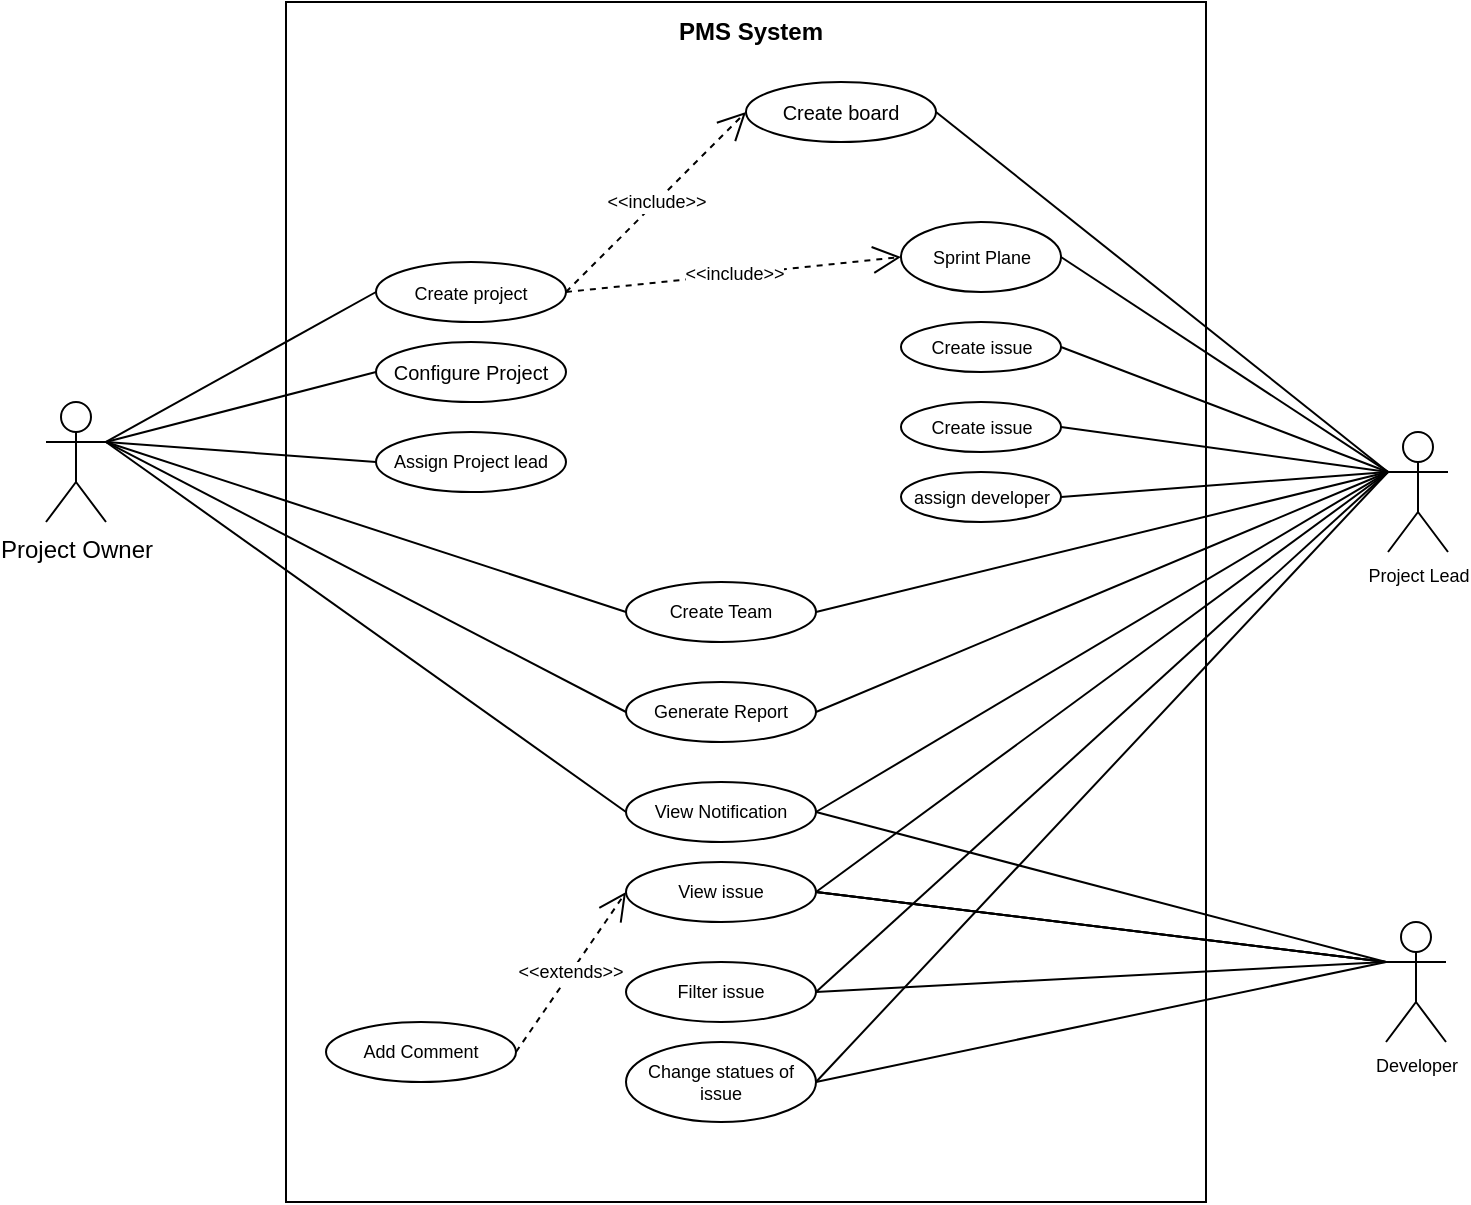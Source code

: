 <mxfile version="20.8.11" type="device"><diagram name="Page-1" id="WvVQZ-FhuO5bQIFfpucJ"><mxGraphModel dx="778" dy="1386" grid="1" gridSize="10" guides="1" tooltips="1" connect="1" arrows="1" fold="1" page="1" pageScale="1" pageWidth="850" pageHeight="1100" math="0" shadow="0"><root><mxCell id="0"/><mxCell id="1" parent="0"/><mxCell id="75FetnplXM78E026yVvk-1" value="" style="rounded=0;whiteSpace=wrap;html=1;" parent="1" vertex="1"><mxGeometry x="180" y="-90" width="460" height="600" as="geometry"/></mxCell><mxCell id="75FetnplXM78E026yVvk-8" value="Project Owner" style="shape=umlActor;verticalLabelPosition=bottom;verticalAlign=top;html=1;" parent="1" vertex="1"><mxGeometry x="60" y="110" width="30" height="60" as="geometry"/></mxCell><mxCell id="75FetnplXM78E026yVvk-10" value="&lt;font style=&quot;font-size: 9px;&quot;&gt;Create project&lt;/font&gt;" style="ellipse;whiteSpace=wrap;html=1;" parent="1" vertex="1"><mxGeometry x="225" y="40" width="95" height="30" as="geometry"/></mxCell><mxCell id="75FetnplXM78E026yVvk-11" value="&lt;font size=&quot;1&quot;&gt;Configure Project&lt;/font&gt;" style="ellipse;whiteSpace=wrap;html=1;" parent="1" vertex="1"><mxGeometry x="225" y="80" width="95" height="30" as="geometry"/></mxCell><mxCell id="75FetnplXM78E026yVvk-14" value="Assign Project lead" style="ellipse;whiteSpace=wrap;html=1;fontSize=9;" parent="1" vertex="1"><mxGeometry x="225" y="125" width="95" height="30" as="geometry"/></mxCell><mxCell id="75FetnplXM78E026yVvk-16" value="Create Team" style="ellipse;whiteSpace=wrap;html=1;fontSize=9;" parent="1" vertex="1"><mxGeometry x="350" y="200" width="95" height="30" as="geometry"/></mxCell><mxCell id="75FetnplXM78E026yVvk-17" value="Generate Report" style="ellipse;whiteSpace=wrap;html=1;fontSize=9;" parent="1" vertex="1"><mxGeometry x="350" y="250" width="95" height="30" as="geometry"/></mxCell><mxCell id="75FetnplXM78E026yVvk-19" value="" style="endArrow=none;html=1;rounded=0;fontSize=9;entryX=0;entryY=0.5;entryDx=0;entryDy=0;exitX=1;exitY=0.333;exitDx=0;exitDy=0;exitPerimeter=0;" parent="1" source="75FetnplXM78E026yVvk-8" target="75FetnplXM78E026yVvk-10" edge="1"><mxGeometry width="50" height="50" relative="1" as="geometry"><mxPoint x="320" y="200" as="sourcePoint"/><mxPoint x="370" y="150" as="targetPoint"/></mxGeometry></mxCell><mxCell id="75FetnplXM78E026yVvk-20" value="" style="endArrow=none;html=1;rounded=0;fontSize=9;entryX=0;entryY=0.5;entryDx=0;entryDy=0;exitX=1;exitY=0.333;exitDx=0;exitDy=0;exitPerimeter=0;" parent="1" source="75FetnplXM78E026yVvk-8" target="75FetnplXM78E026yVvk-11" edge="1"><mxGeometry width="50" height="50" relative="1" as="geometry"><mxPoint x="320" y="200" as="sourcePoint"/><mxPoint x="370" y="150" as="targetPoint"/></mxGeometry></mxCell><mxCell id="75FetnplXM78E026yVvk-21" value="" style="endArrow=none;html=1;rounded=0;fontSize=9;entryX=0;entryY=0.5;entryDx=0;entryDy=0;exitX=1;exitY=0.333;exitDx=0;exitDy=0;exitPerimeter=0;" parent="1" source="75FetnplXM78E026yVvk-8" target="75FetnplXM78E026yVvk-14" edge="1"><mxGeometry width="50" height="50" relative="1" as="geometry"><mxPoint x="320" y="200" as="sourcePoint"/><mxPoint x="370" y="150" as="targetPoint"/></mxGeometry></mxCell><mxCell id="75FetnplXM78E026yVvk-22" value="" style="endArrow=none;html=1;rounded=0;fontSize=9;entryX=0;entryY=0.5;entryDx=0;entryDy=0;exitX=1;exitY=0.333;exitDx=0;exitDy=0;exitPerimeter=0;" parent="1" source="75FetnplXM78E026yVvk-8" target="75FetnplXM78E026yVvk-16" edge="1"><mxGeometry width="50" height="50" relative="1" as="geometry"><mxPoint x="320" y="200" as="sourcePoint"/><mxPoint x="370" y="150" as="targetPoint"/></mxGeometry></mxCell><mxCell id="75FetnplXM78E026yVvk-23" value="" style="endArrow=none;html=1;rounded=0;fontSize=9;entryX=0;entryY=0.5;entryDx=0;entryDy=0;exitX=1;exitY=0.333;exitDx=0;exitDy=0;exitPerimeter=0;" parent="1" source="75FetnplXM78E026yVvk-8" target="75FetnplXM78E026yVvk-17" edge="1"><mxGeometry width="50" height="50" relative="1" as="geometry"><mxPoint x="320" y="200" as="sourcePoint"/><mxPoint x="370" y="150" as="targetPoint"/></mxGeometry></mxCell><mxCell id="75FetnplXM78E026yVvk-25" value="Project Lead" style="shape=umlActor;verticalLabelPosition=bottom;verticalAlign=top;html=1;outlineConnect=0;fontSize=9;" parent="1" vertex="1"><mxGeometry x="731" y="125" width="30" height="60" as="geometry"/></mxCell><mxCell id="75FetnplXM78E026yVvk-26" value="Sprint Plane" style="ellipse;whiteSpace=wrap;html=1;fontSize=9;" parent="1" vertex="1"><mxGeometry x="487.5" y="20" width="80" height="35" as="geometry"/></mxCell><mxCell id="75FetnplXM78E026yVvk-29" value="Create issue" style="ellipse;whiteSpace=wrap;html=1;fontSize=9;" parent="1" vertex="1"><mxGeometry x="487.5" y="70" width="80" height="25" as="geometry"/></mxCell><mxCell id="75FetnplXM78E026yVvk-34" value="&lt;font size=&quot;1&quot;&gt;Create board&lt;/font&gt;" style="ellipse;whiteSpace=wrap;html=1;" parent="1" vertex="1"><mxGeometry x="410" y="-50" width="95" height="30" as="geometry"/></mxCell><mxCell id="75FetnplXM78E026yVvk-35" value="&amp;lt;&amp;lt;include&amp;gt;&amp;gt;" style="endArrow=open;endSize=12;dashed=1;html=1;rounded=0;fontSize=9;entryX=0;entryY=0.5;entryDx=0;entryDy=0;exitX=1;exitY=0.5;exitDx=0;exitDy=0;" parent="1" source="75FetnplXM78E026yVvk-10" target="75FetnplXM78E026yVvk-34" edge="1"><mxGeometry width="160" relative="1" as="geometry"><mxPoint x="250" y="170" as="sourcePoint"/><mxPoint x="410" y="170" as="targetPoint"/></mxGeometry></mxCell><mxCell id="75FetnplXM78E026yVvk-36" value="View Notification" style="ellipse;whiteSpace=wrap;html=1;fontSize=9;" parent="1" vertex="1"><mxGeometry x="350" y="300" width="95" height="30" as="geometry"/></mxCell><mxCell id="75FetnplXM78E026yVvk-37" value="View issue" style="ellipse;whiteSpace=wrap;html=1;fontSize=9;" parent="1" vertex="1"><mxGeometry x="350" y="340" width="95" height="30" as="geometry"/></mxCell><mxCell id="75FetnplXM78E026yVvk-38" value="Filter issue" style="ellipse;whiteSpace=wrap;html=1;fontSize=9;" parent="1" vertex="1"><mxGeometry x="350" y="390" width="95" height="30" as="geometry"/></mxCell><mxCell id="75FetnplXM78E026yVvk-39" value="Change statues of issue" style="ellipse;whiteSpace=wrap;html=1;fontSize=9;" parent="1" vertex="1"><mxGeometry x="350" y="430" width="95" height="40" as="geometry"/></mxCell><mxCell id="75FetnplXM78E026yVvk-40" value="Create issue" style="ellipse;whiteSpace=wrap;html=1;fontSize=9;" parent="1" vertex="1"><mxGeometry x="487.5" y="110" width="80" height="25" as="geometry"/></mxCell><mxCell id="75FetnplXM78E026yVvk-41" value="assign developer" style="ellipse;whiteSpace=wrap;html=1;fontSize=9;" parent="1" vertex="1"><mxGeometry x="487.5" y="145" width="80" height="25" as="geometry"/></mxCell><mxCell id="75FetnplXM78E026yVvk-42" value="" style="endArrow=none;html=1;rounded=0;fontSize=9;entryX=0;entryY=0.333;entryDx=0;entryDy=0;entryPerimeter=0;exitX=1;exitY=0.5;exitDx=0;exitDy=0;" parent="1" source="75FetnplXM78E026yVvk-34" target="75FetnplXM78E026yVvk-25" edge="1"><mxGeometry width="50" height="50" relative="1" as="geometry"><mxPoint x="300" y="180" as="sourcePoint"/><mxPoint x="350" y="130" as="targetPoint"/></mxGeometry></mxCell><mxCell id="75FetnplXM78E026yVvk-43" value="" style="endArrow=none;html=1;rounded=0;fontSize=9;entryX=0;entryY=0.333;entryDx=0;entryDy=0;entryPerimeter=0;exitX=1;exitY=0.5;exitDx=0;exitDy=0;" parent="1" source="75FetnplXM78E026yVvk-26" target="75FetnplXM78E026yVvk-25" edge="1"><mxGeometry width="50" height="50" relative="1" as="geometry"><mxPoint x="300" y="180" as="sourcePoint"/><mxPoint x="350" y="130" as="targetPoint"/></mxGeometry></mxCell><mxCell id="75FetnplXM78E026yVvk-44" value="" style="endArrow=none;html=1;rounded=0;fontSize=9;entryX=0;entryY=0.333;entryDx=0;entryDy=0;entryPerimeter=0;exitX=1;exitY=0.5;exitDx=0;exitDy=0;" parent="1" source="75FetnplXM78E026yVvk-29" target="75FetnplXM78E026yVvk-25" edge="1"><mxGeometry width="50" height="50" relative="1" as="geometry"><mxPoint x="300" y="180" as="sourcePoint"/><mxPoint x="350" y="130" as="targetPoint"/></mxGeometry></mxCell><mxCell id="75FetnplXM78E026yVvk-45" value="" style="endArrow=none;html=1;rounded=0;fontSize=9;entryX=0;entryY=0.333;entryDx=0;entryDy=0;entryPerimeter=0;exitX=1;exitY=0.5;exitDx=0;exitDy=0;" parent="1" source="75FetnplXM78E026yVvk-40" target="75FetnplXM78E026yVvk-25" edge="1"><mxGeometry width="50" height="50" relative="1" as="geometry"><mxPoint x="300" y="180" as="sourcePoint"/><mxPoint x="350" y="130" as="targetPoint"/></mxGeometry></mxCell><mxCell id="75FetnplXM78E026yVvk-46" value="" style="endArrow=none;html=1;rounded=0;fontSize=9;entryX=0;entryY=0.333;entryDx=0;entryDy=0;entryPerimeter=0;exitX=1;exitY=0.5;exitDx=0;exitDy=0;" parent="1" source="75FetnplXM78E026yVvk-41" target="75FetnplXM78E026yVvk-25" edge="1"><mxGeometry width="50" height="50" relative="1" as="geometry"><mxPoint x="300" y="180" as="sourcePoint"/><mxPoint x="350" y="130" as="targetPoint"/></mxGeometry></mxCell><mxCell id="75FetnplXM78E026yVvk-47" value="Add Comment" style="ellipse;whiteSpace=wrap;html=1;fontSize=9;" parent="1" vertex="1"><mxGeometry x="200" y="420" width="95" height="30" as="geometry"/></mxCell><mxCell id="75FetnplXM78E026yVvk-52" value="" style="endArrow=none;html=1;rounded=0;fontSize=9;entryX=0;entryY=0.333;entryDx=0;entryDy=0;entryPerimeter=0;exitX=1;exitY=0.5;exitDx=0;exitDy=0;" parent="1" source="75FetnplXM78E026yVvk-17" target="75FetnplXM78E026yVvk-25" edge="1"><mxGeometry width="50" height="50" relative="1" as="geometry"><mxPoint x="300" y="180" as="sourcePoint"/><mxPoint x="350" y="130" as="targetPoint"/></mxGeometry></mxCell><mxCell id="75FetnplXM78E026yVvk-53" value="" style="endArrow=none;html=1;rounded=0;fontSize=9;entryX=0;entryY=0.333;entryDx=0;entryDy=0;entryPerimeter=0;exitX=1;exitY=0.5;exitDx=0;exitDy=0;" parent="1" source="75FetnplXM78E026yVvk-36" target="75FetnplXM78E026yVvk-25" edge="1"><mxGeometry width="50" height="50" relative="1" as="geometry"><mxPoint x="300" y="180" as="sourcePoint"/><mxPoint x="350" y="130" as="targetPoint"/></mxGeometry></mxCell><mxCell id="75FetnplXM78E026yVvk-54" value="" style="endArrow=none;html=1;rounded=0;fontSize=9;entryX=0;entryY=0.333;entryDx=0;entryDy=0;entryPerimeter=0;exitX=1;exitY=0.5;exitDx=0;exitDy=0;" parent="1" source="75FetnplXM78E026yVvk-37" target="75FetnplXM78E026yVvk-25" edge="1"><mxGeometry width="50" height="50" relative="1" as="geometry"><mxPoint x="300" y="180" as="sourcePoint"/><mxPoint x="350" y="130" as="targetPoint"/></mxGeometry></mxCell><mxCell id="75FetnplXM78E026yVvk-57" value="" style="endArrow=none;html=1;rounded=0;fontSize=9;entryX=0;entryY=0.333;entryDx=0;entryDy=0;entryPerimeter=0;exitX=1;exitY=0.5;exitDx=0;exitDy=0;" parent="1" source="75FetnplXM78E026yVvk-38" target="75FetnplXM78E026yVvk-25" edge="1"><mxGeometry width="50" height="50" relative="1" as="geometry"><mxPoint x="300" y="290" as="sourcePoint"/><mxPoint x="350" y="240" as="targetPoint"/></mxGeometry></mxCell><mxCell id="75FetnplXM78E026yVvk-58" value="" style="endArrow=none;html=1;rounded=0;fontSize=9;entryX=0;entryY=0.333;entryDx=0;entryDy=0;entryPerimeter=0;exitX=1;exitY=0.5;exitDx=0;exitDy=0;" parent="1" source="75FetnplXM78E026yVvk-39" target="75FetnplXM78E026yVvk-25" edge="1"><mxGeometry width="50" height="50" relative="1" as="geometry"><mxPoint x="300" y="290" as="sourcePoint"/><mxPoint x="350" y="240" as="targetPoint"/></mxGeometry></mxCell><mxCell id="75FetnplXM78E026yVvk-61" value="&amp;lt;&amp;lt;extends&amp;gt;&amp;gt;" style="endArrow=open;endSize=12;dashed=1;html=1;rounded=0;fontSize=9;entryX=0;entryY=0.5;entryDx=0;entryDy=0;exitX=1;exitY=0.5;exitDx=0;exitDy=0;" parent="1" source="75FetnplXM78E026yVvk-47" target="75FetnplXM78E026yVvk-37" edge="1"><mxGeometry width="160" relative="1" as="geometry"><mxPoint x="250" y="270" as="sourcePoint"/><mxPoint x="410" y="270" as="targetPoint"/></mxGeometry></mxCell><mxCell id="75FetnplXM78E026yVvk-62" value="Developer" style="shape=umlActor;verticalLabelPosition=bottom;verticalAlign=top;html=1;fontSize=9;" parent="1" vertex="1"><mxGeometry x="730" y="370" width="30" height="60" as="geometry"/></mxCell><mxCell id="75FetnplXM78E026yVvk-63" value="" style="endArrow=none;html=1;rounded=0;fontSize=9;entryX=1;entryY=0.5;entryDx=0;entryDy=0;exitX=0;exitY=0.333;exitDx=0;exitDy=0;exitPerimeter=0;" parent="1" source="75FetnplXM78E026yVvk-62" target="75FetnplXM78E026yVvk-36" edge="1"><mxGeometry width="50" height="50" relative="1" as="geometry"><mxPoint x="300" y="290" as="sourcePoint"/><mxPoint x="350" y="240" as="targetPoint"/></mxGeometry></mxCell><mxCell id="75FetnplXM78E026yVvk-64" value="" style="endArrow=none;html=1;rounded=0;fontSize=9;entryX=0;entryY=0.333;entryDx=0;entryDy=0;entryPerimeter=0;exitX=1;exitY=0.5;exitDx=0;exitDy=0;" parent="1" source="75FetnplXM78E026yVvk-37" target="75FetnplXM78E026yVvk-62" edge="1"><mxGeometry width="50" height="50" relative="1" as="geometry"><mxPoint x="300" y="290" as="sourcePoint"/><mxPoint x="350" y="240" as="targetPoint"/></mxGeometry></mxCell><mxCell id="75FetnplXM78E026yVvk-65" value="" style="endArrow=none;html=1;rounded=0;fontSize=9;entryX=0;entryY=0.333;entryDx=0;entryDy=0;entryPerimeter=0;exitX=1;exitY=0.5;exitDx=0;exitDy=0;" parent="1" source="75FetnplXM78E026yVvk-37" target="75FetnplXM78E026yVvk-62" edge="1"><mxGeometry width="50" height="50" relative="1" as="geometry"><mxPoint x="300" y="290" as="sourcePoint"/><mxPoint x="350" y="240" as="targetPoint"/></mxGeometry></mxCell><mxCell id="75FetnplXM78E026yVvk-66" value="" style="endArrow=none;html=1;rounded=0;fontSize=9;entryX=0;entryY=0.333;entryDx=0;entryDy=0;entryPerimeter=0;exitX=1;exitY=0.5;exitDx=0;exitDy=0;" parent="1" source="75FetnplXM78E026yVvk-37" target="75FetnplXM78E026yVvk-62" edge="1"><mxGeometry width="50" height="50" relative="1" as="geometry"><mxPoint x="300" y="290" as="sourcePoint"/><mxPoint x="350" y="240" as="targetPoint"/></mxGeometry></mxCell><mxCell id="75FetnplXM78E026yVvk-67" value="" style="endArrow=none;html=1;rounded=0;fontSize=9;entryX=0;entryY=0.333;entryDx=0;entryDy=0;entryPerimeter=0;exitX=1;exitY=0.5;exitDx=0;exitDy=0;" parent="1" source="75FetnplXM78E026yVvk-38" target="75FetnplXM78E026yVvk-62" edge="1"><mxGeometry width="50" height="50" relative="1" as="geometry"><mxPoint x="300" y="400" as="sourcePoint"/><mxPoint x="350" y="350" as="targetPoint"/></mxGeometry></mxCell><mxCell id="75FetnplXM78E026yVvk-68" value="" style="endArrow=none;html=1;rounded=0;fontSize=9;entryX=0;entryY=0.333;entryDx=0;entryDy=0;entryPerimeter=0;exitX=1;exitY=0.5;exitDx=0;exitDy=0;" parent="1" source="75FetnplXM78E026yVvk-39" target="75FetnplXM78E026yVvk-62" edge="1"><mxGeometry width="50" height="50" relative="1" as="geometry"><mxPoint x="300" y="520" as="sourcePoint"/><mxPoint x="350" y="470" as="targetPoint"/></mxGeometry></mxCell><mxCell id="75FetnplXM78E026yVvk-69" value="" style="endArrow=none;html=1;rounded=0;fontSize=9;entryX=0;entryY=0.333;entryDx=0;entryDy=0;entryPerimeter=0;exitX=1;exitY=0.5;exitDx=0;exitDy=0;" parent="1" source="75FetnplXM78E026yVvk-16" target="75FetnplXM78E026yVvk-25" edge="1"><mxGeometry width="50" height="50" relative="1" as="geometry"><mxPoint x="300" y="290" as="sourcePoint"/><mxPoint x="350" y="240" as="targetPoint"/></mxGeometry></mxCell><mxCell id="75FetnplXM78E026yVvk-70" value="&amp;lt;&amp;lt;include&amp;gt;&amp;gt;" style="endArrow=open;endSize=12;dashed=1;html=1;rounded=0;fontSize=9;entryX=0;entryY=0.5;entryDx=0;entryDy=0;exitX=1;exitY=0.5;exitDx=0;exitDy=0;" parent="1" source="75FetnplXM78E026yVvk-10" target="75FetnplXM78E026yVvk-26" edge="1"><mxGeometry width="160" relative="1" as="geometry"><mxPoint x="250" y="160" as="sourcePoint"/><mxPoint x="410" y="160" as="targetPoint"/></mxGeometry></mxCell><mxCell id="75FetnplXM78E026yVvk-71" value="" style="endArrow=none;html=1;rounded=0;fontSize=9;exitX=1;exitY=0.333;exitDx=0;exitDy=0;exitPerimeter=0;entryX=0;entryY=0.5;entryDx=0;entryDy=0;" parent="1" source="75FetnplXM78E026yVvk-8" target="75FetnplXM78E026yVvk-36" edge="1"><mxGeometry width="50" height="50" relative="1" as="geometry"><mxPoint x="300" y="290" as="sourcePoint"/><mxPoint x="350" y="240" as="targetPoint"/></mxGeometry></mxCell><mxCell id="75FetnplXM78E026yVvk-72" value="&lt;b&gt;&lt;font style=&quot;font-size: 12px;&quot;&gt;PMS System&lt;/font&gt;&lt;/b&gt;" style="text;html=1;strokeColor=none;fillColor=none;align=center;verticalAlign=middle;whiteSpace=wrap;rounded=0;fontSize=9;" parent="1" vertex="1"><mxGeometry x="365" y="-90" width="95" height="30" as="geometry"/></mxCell></root></mxGraphModel></diagram></mxfile>
